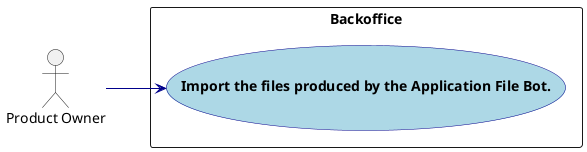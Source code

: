 @startuml US_2001b_UCD
'https://plantuml.com/use-case-diagram

skinparam usecase {
    BackgroundColor LightBlue
    BorderColor DarkBlue
    ArrowColor DarkBlue
    FontStyle Bold
}

:Product Owner: as ProductOwner


left to right direction

rectangle "Backoffice" as backoffice {
  usecase "Import the files produced by the Application File Bot." as UC1
}
ProductOwner --> (UC1)



@enduml
